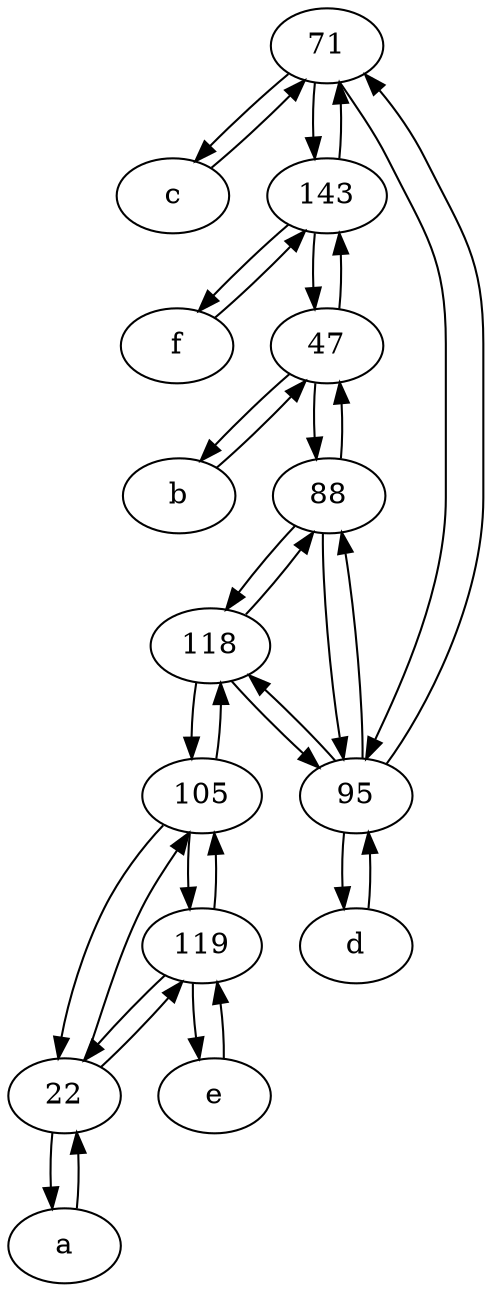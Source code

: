 digraph  {
	71;
	c [pos="20,10!"];
	105;
	118;
	d [pos="20,30!"];
	143;
	95;
	a [pos="40,10!"];
	e [pos="30,50!"];
	22;
	b [pos="50,20!"];
	f [pos="15,45!"];
	88;
	119;
	47;
	47 -> 88;
	95 -> 88;
	143 -> 47;
	22 -> 105;
	71 -> 143;
	d -> 95;
	118 -> 88;
	71 -> 95;
	95 -> d;
	105 -> 118;
	105 -> 22;
	118 -> 95;
	b -> 47;
	71 -> c;
	118 -> 105;
	c -> 71;
	f -> 143;
	95 -> 118;
	22 -> 119;
	47 -> 143;
	119 -> 22;
	88 -> 47;
	88 -> 95;
	143 -> 71;
	a -> 22;
	143 -> f;
	47 -> b;
	119 -> e;
	105 -> 119;
	22 -> a;
	95 -> 71;
	88 -> 118;
	e -> 119;
	119 -> 105;

	}